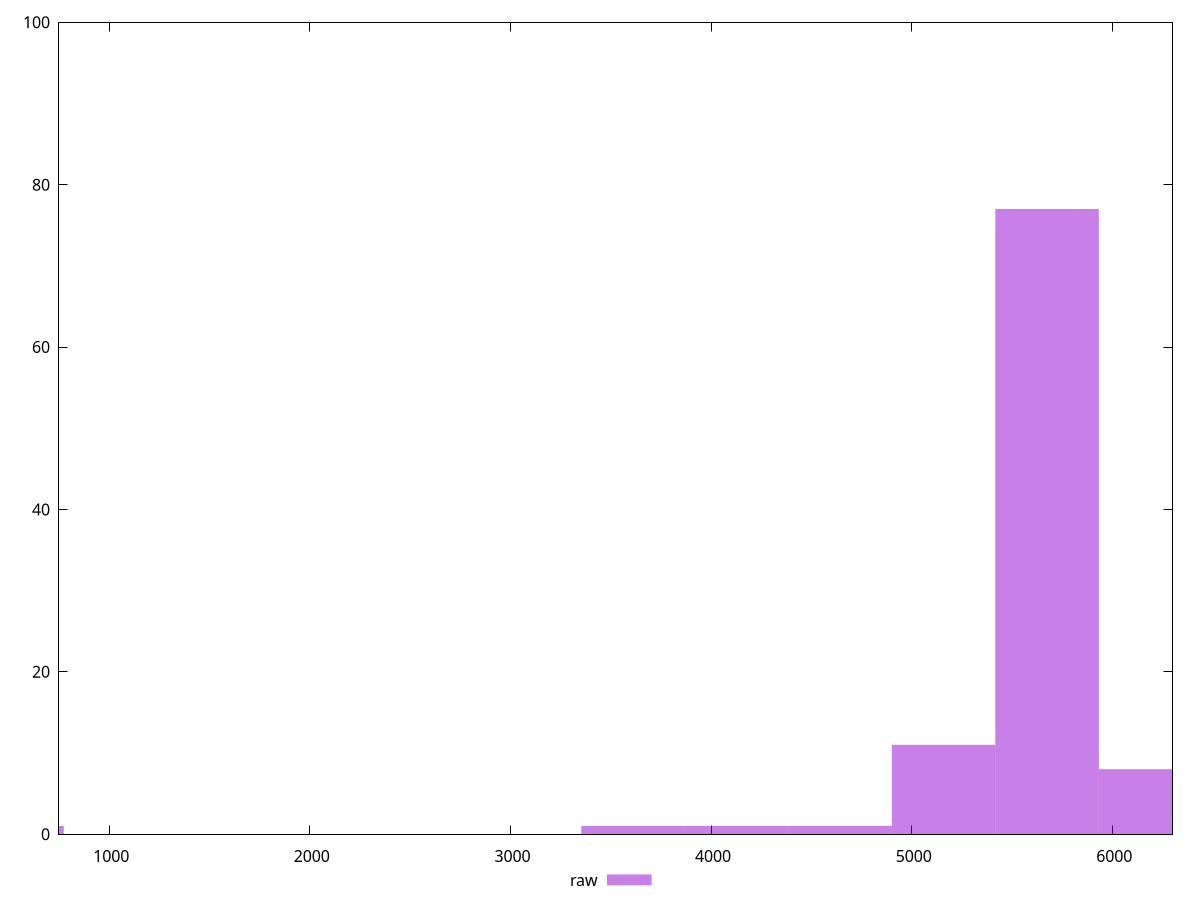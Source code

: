 reset

$raw <<EOF
4643.08055485134 1
4127.182715423413 1
6190.7740731351205 8
5674.876233707193 77
3611.284875995487 1
5158.9783942792665 11
515.8978394279267 1
EOF

set key outside below
set boxwidth 515.8978394279267
set xrange [750:6300]
set yrange [0:100]
set trange [0:100]
set style fill transparent solid 0.5 noborder
set terminal svg size 640, 490 enhanced background rgb 'white'
set output "report/report_00029_2021-02-24T13-36-40.390Z/uses-text-compression/samples/music/raw/histogram.svg"

plot $raw title "raw" with boxes

reset
